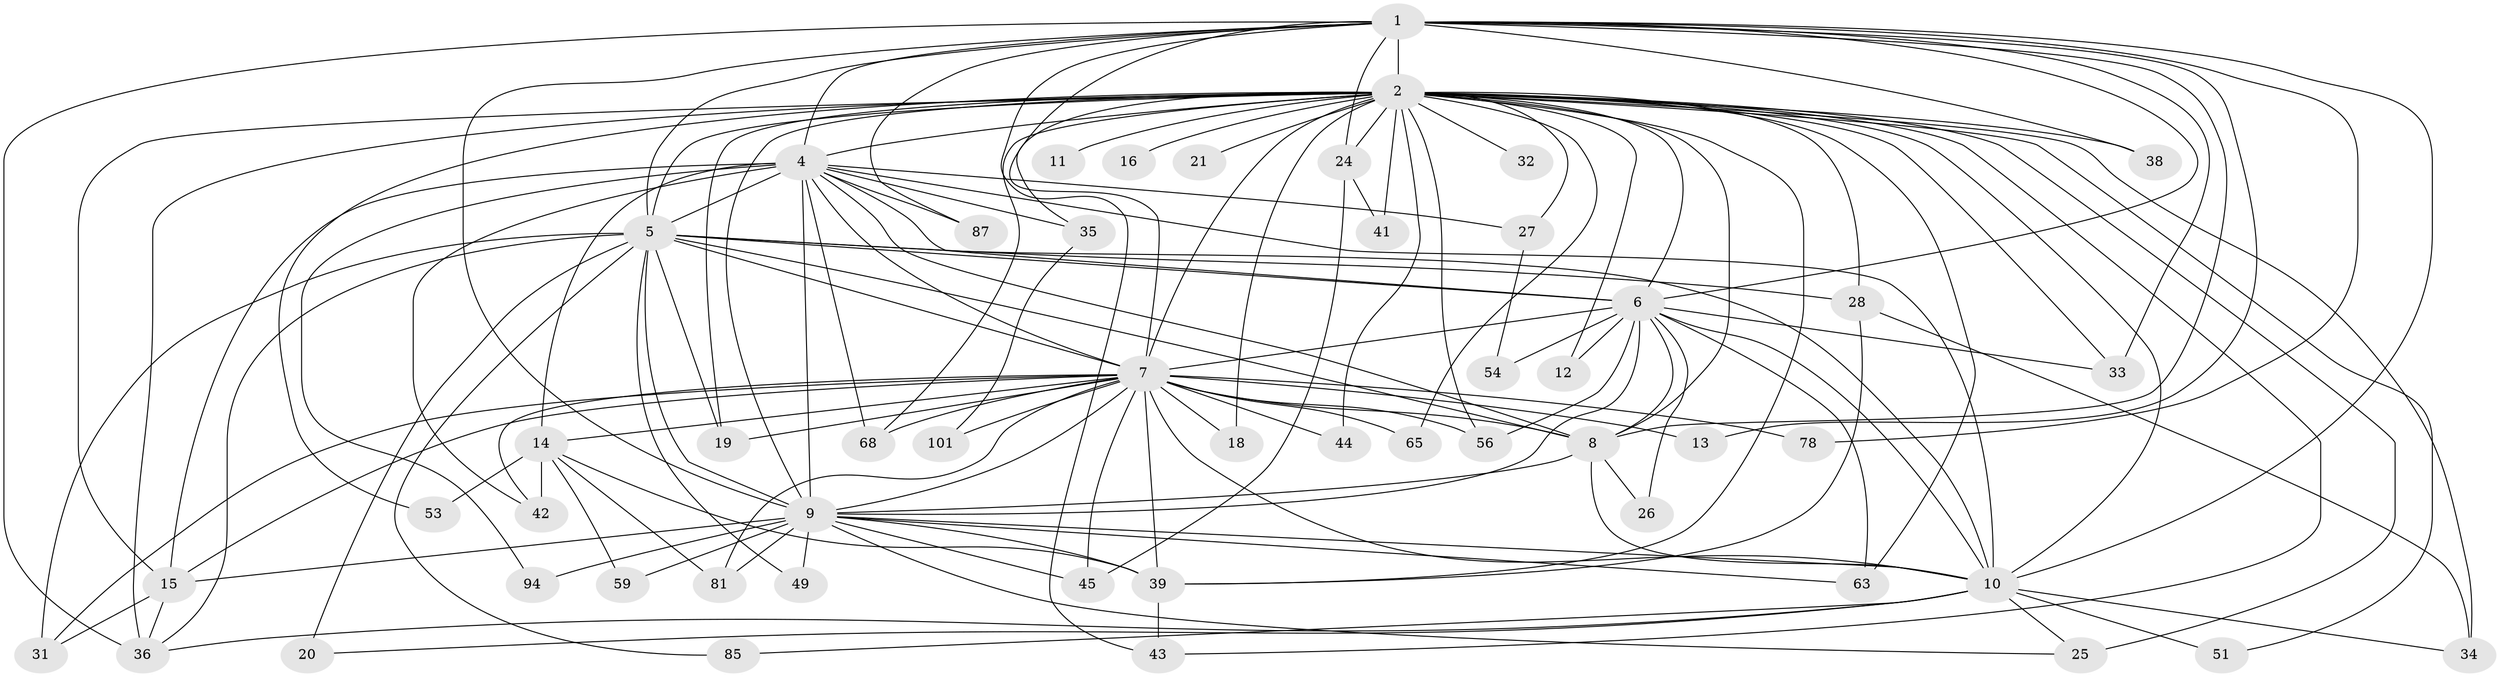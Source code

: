 // original degree distribution, {23: 0.009615384615384616, 27: 0.009615384615384616, 35: 0.009615384615384616, 19: 0.009615384615384616, 18: 0.009615384615384616, 17: 0.009615384615384616, 28: 0.009615384615384616, 13: 0.009615384615384616, 21: 0.009615384615384616, 16: 0.009615384615384616, 2: 0.6057692307692307, 7: 0.009615384615384616, 4: 0.08653846153846154, 5: 0.038461538461538464, 3: 0.1346153846153846, 6: 0.028846153846153848}
// Generated by graph-tools (version 1.1) at 2025/14/03/09/25 04:14:03]
// undirected, 52 vertices, 138 edges
graph export_dot {
graph [start="1"]
  node [color=gray90,style=filled];
  1 [super="+58+17"];
  2 [super="+104+92+90+80+52+3+22+40"];
  4;
  5 [super="+73"];
  6 [super="+37"];
  7 [super="+23"];
  8;
  9;
  10 [super="+76+55"];
  11;
  12;
  13;
  14;
  15 [super="+74"];
  16;
  18;
  19 [super="+61+95"];
  20;
  21;
  24 [super="+70"];
  25;
  26;
  27;
  28 [super="+72+69"];
  31 [super="+75"];
  32;
  33 [super="+102"];
  34 [super="+60"];
  35;
  36 [super="+48+86"];
  38;
  39 [super="+66"];
  41;
  42 [super="+50"];
  43;
  44;
  45 [super="+84"];
  49;
  51;
  53;
  54;
  56 [super="+82+83"];
  59;
  63 [super="+71"];
  65;
  68 [super="+88"];
  78;
  81 [super="+99"];
  85;
  87;
  94;
  101;
  1 -- 2 [weight=7];
  1 -- 4 [weight=2];
  1 -- 5;
  1 -- 6 [weight=2];
  1 -- 7;
  1 -- 8;
  1 -- 9;
  1 -- 10 [weight=2];
  1 -- 13;
  1 -- 24;
  1 -- 36 [weight=2];
  1 -- 38;
  1 -- 43;
  1 -- 78;
  1 -- 87;
  1 -- 33 [weight=2];
  2 -- 4 [weight=2];
  2 -- 5 [weight=3];
  2 -- 6 [weight=2];
  2 -- 7 [weight=3];
  2 -- 8 [weight=4];
  2 -- 9 [weight=4];
  2 -- 10 [weight=2];
  2 -- 11 [weight=2];
  2 -- 16 [weight=2];
  2 -- 18;
  2 -- 21 [weight=2];
  2 -- 25 [weight=2];
  2 -- 27;
  2 -- 32 [weight=2];
  2 -- 33;
  2 -- 56 [weight=2];
  2 -- 36;
  2 -- 24 [weight=2];
  2 -- 53;
  2 -- 12;
  2 -- 68;
  2 -- 15 [weight=3];
  2 -- 19 [weight=2];
  2 -- 28 [weight=2];
  2 -- 34;
  2 -- 35;
  2 -- 38;
  2 -- 39 [weight=2];
  2 -- 41;
  2 -- 51;
  2 -- 63;
  2 -- 44;
  2 -- 65;
  2 -- 43;
  4 -- 5;
  4 -- 6 [weight=2];
  4 -- 7;
  4 -- 8;
  4 -- 9;
  4 -- 10;
  4 -- 14;
  4 -- 15;
  4 -- 27;
  4 -- 35;
  4 -- 42;
  4 -- 68;
  4 -- 87;
  4 -- 94;
  5 -- 6;
  5 -- 7;
  5 -- 8 [weight=2];
  5 -- 9;
  5 -- 10;
  5 -- 19;
  5 -- 20;
  5 -- 28;
  5 -- 31;
  5 -- 49;
  5 -- 85;
  5 -- 36;
  6 -- 7;
  6 -- 8;
  6 -- 9;
  6 -- 10;
  6 -- 12;
  6 -- 26;
  6 -- 33;
  6 -- 54;
  6 -- 56;
  6 -- 63;
  7 -- 8;
  7 -- 9 [weight=2];
  7 -- 10;
  7 -- 13;
  7 -- 14;
  7 -- 18;
  7 -- 19;
  7 -- 31;
  7 -- 44;
  7 -- 45;
  7 -- 56;
  7 -- 65;
  7 -- 68;
  7 -- 78;
  7 -- 81;
  7 -- 101;
  7 -- 39 [weight=2];
  7 -- 15;
  7 -- 42;
  8 -- 9;
  8 -- 10;
  8 -- 26;
  9 -- 10;
  9 -- 25;
  9 -- 45;
  9 -- 49;
  9 -- 59;
  9 -- 81;
  9 -- 94;
  9 -- 39;
  9 -- 63;
  9 -- 15;
  10 -- 20;
  10 -- 51;
  10 -- 85;
  10 -- 36;
  10 -- 34;
  10 -- 25;
  14 -- 39;
  14 -- 42;
  14 -- 53;
  14 -- 59;
  14 -- 81;
  15 -- 36;
  15 -- 31;
  24 -- 41;
  24 -- 45;
  27 -- 54;
  28 -- 34;
  28 -- 39;
  35 -- 101;
  39 -- 43;
}

